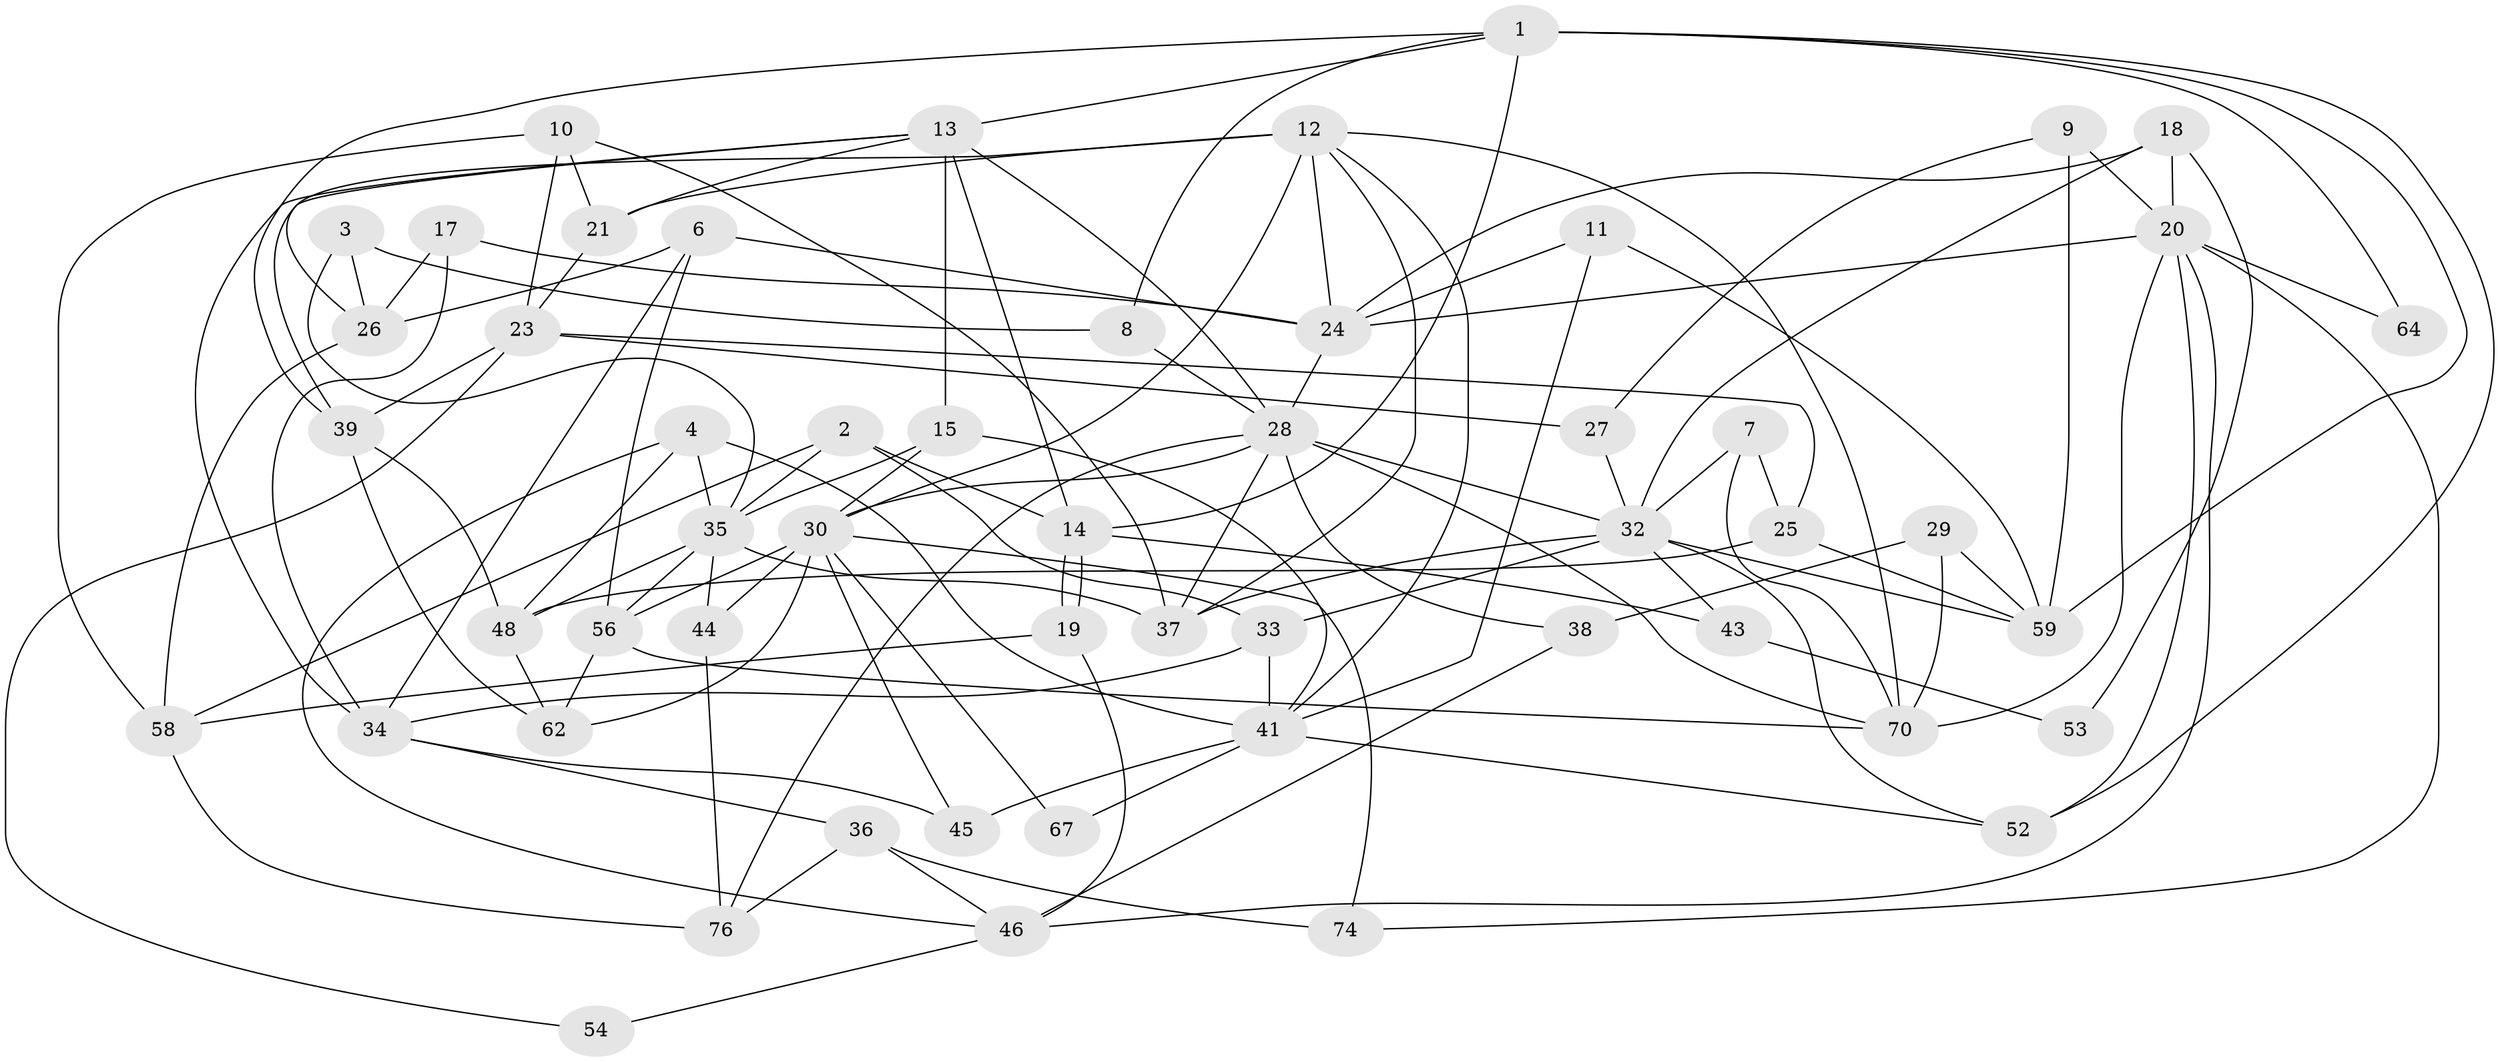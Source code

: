 // Generated by graph-tools (version 1.1) at 2025/52/02/27/25 19:52:06]
// undirected, 53 vertices, 124 edges
graph export_dot {
graph [start="1"]
  node [color=gray90,style=filled];
  1 [super="+69"];
  2 [super="+5"];
  3;
  4;
  6 [super="+22"];
  7;
  8;
  9;
  10 [super="+16"];
  11 [super="+51"];
  12 [super="+47"];
  13;
  14;
  15 [super="+65"];
  17;
  18;
  19;
  20 [super="+49"];
  21;
  23 [super="+68"];
  24 [super="+60"];
  25 [super="+31"];
  26 [super="+71"];
  27 [super="+66"];
  28 [super="+75"];
  29;
  30 [super="+55"];
  32 [super="+63"];
  33 [super="+42"];
  34 [super="+77"];
  35 [super="+57"];
  36;
  37;
  38;
  39 [super="+40"];
  41 [super="+50"];
  43;
  44;
  45;
  46;
  48 [super="+61"];
  52 [super="+72"];
  53;
  54;
  56;
  58;
  59;
  62;
  64;
  67;
  70 [super="+73"];
  74;
  76;
  1 -- 39;
  1 -- 52;
  1 -- 59;
  1 -- 64;
  1 -- 8;
  1 -- 13;
  1 -- 14;
  2 -- 14;
  2 -- 58;
  2 -- 33;
  2 -- 35;
  3 -- 8;
  3 -- 35;
  3 -- 26;
  4 -- 41;
  4 -- 46;
  4 -- 48;
  4 -- 35;
  6 -- 56;
  6 -- 24;
  6 -- 34 [weight=2];
  6 -- 26;
  7 -- 32;
  7 -- 25;
  7 -- 70;
  8 -- 28;
  9 -- 20;
  9 -- 59;
  9 -- 27;
  10 -- 21;
  10 -- 23;
  10 -- 58;
  10 -- 37;
  11 -- 41;
  11 -- 24;
  11 -- 59;
  12 -- 37;
  12 -- 41;
  12 -- 70;
  12 -- 21;
  12 -- 24;
  12 -- 30;
  12 -- 39;
  13 -- 14;
  13 -- 21;
  13 -- 34;
  13 -- 28;
  13 -- 26;
  13 -- 15;
  14 -- 19;
  14 -- 19;
  14 -- 43;
  15 -- 35;
  15 -- 41 [weight=2];
  15 -- 30;
  17 -- 24;
  17 -- 34;
  17 -- 26;
  18 -- 24;
  18 -- 32;
  18 -- 20;
  18 -- 53;
  19 -- 46;
  19 -- 58;
  20 -- 46;
  20 -- 70;
  20 -- 24;
  20 -- 64;
  20 -- 74;
  20 -- 52;
  21 -- 23;
  23 -- 25;
  23 -- 39;
  23 -- 27;
  23 -- 54;
  24 -- 28;
  25 -- 59;
  25 -- 48;
  26 -- 58;
  27 -- 32;
  28 -- 76;
  28 -- 32;
  28 -- 37;
  28 -- 38;
  28 -- 70;
  28 -- 30;
  29 -- 59;
  29 -- 38;
  29 -- 70;
  30 -- 45;
  30 -- 56;
  30 -- 74;
  30 -- 67;
  30 -- 62;
  30 -- 44;
  32 -- 37;
  32 -- 59;
  32 -- 52;
  32 -- 43;
  32 -- 33;
  33 -- 41;
  33 -- 34;
  34 -- 36;
  34 -- 45;
  35 -- 37;
  35 -- 56;
  35 -- 44;
  35 -- 48;
  36 -- 46;
  36 -- 74;
  36 -- 76;
  38 -- 46;
  39 -- 62;
  39 -- 48;
  41 -- 67;
  41 -- 52;
  41 -- 45;
  43 -- 53;
  44 -- 76;
  46 -- 54;
  48 -- 62;
  56 -- 62;
  56 -- 70;
  58 -- 76;
}
